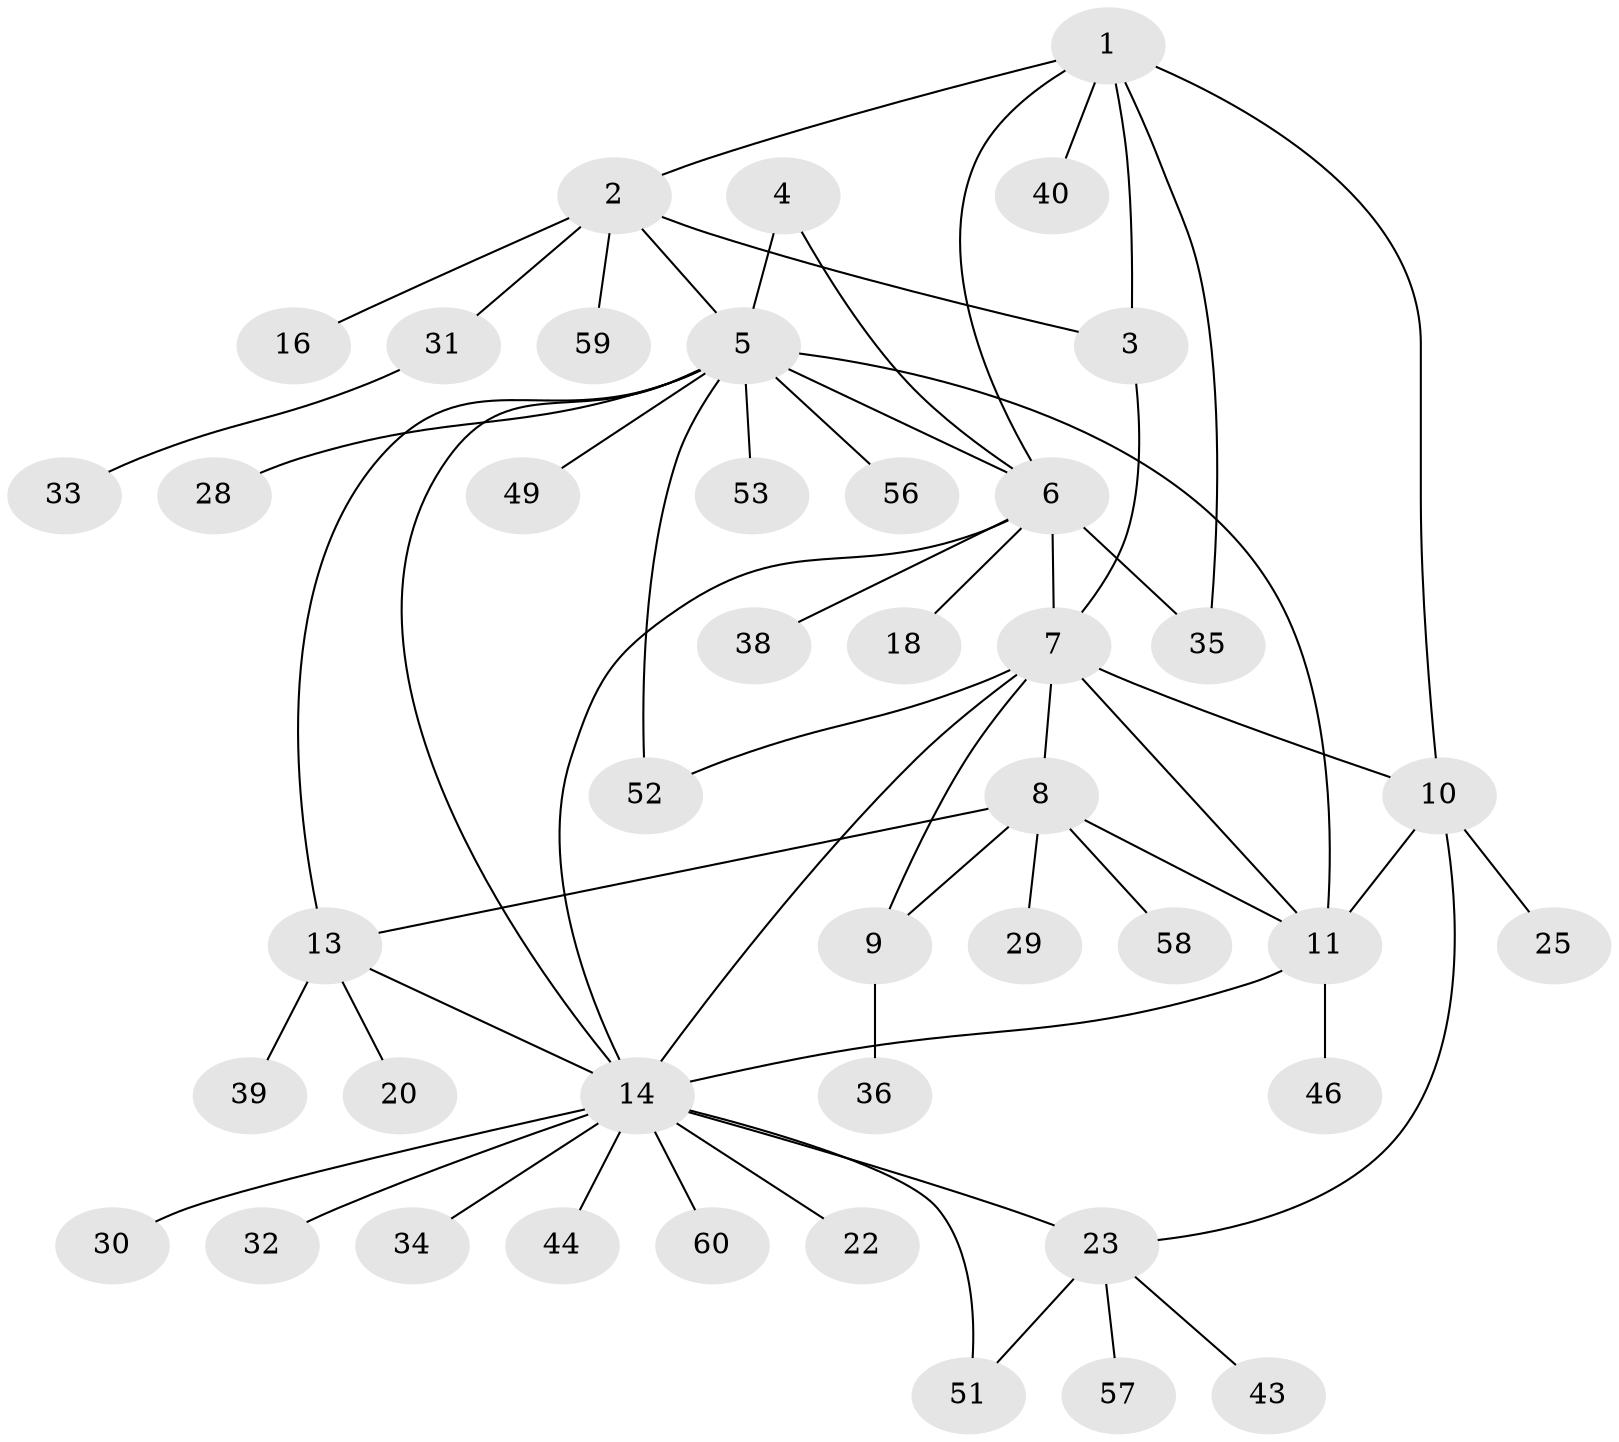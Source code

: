 // Generated by graph-tools (version 1.1) at 2025/52/02/27/25 19:52:16]
// undirected, 43 vertices, 60 edges
graph export_dot {
graph [start="1"]
  node [color=gray90,style=filled];
  1 [super="+19"];
  2 [super="+48"];
  3 [super="+24"];
  4;
  5 [super="+15"];
  6 [super="+37"];
  7 [super="+55"];
  8 [super="+17"];
  9 [super="+54"];
  10 [super="+12"];
  11 [super="+21"];
  13 [super="+27"];
  14 [super="+45"];
  16;
  18 [super="+26"];
  20;
  22;
  23 [super="+47"];
  25 [super="+41"];
  28;
  29;
  30;
  31;
  32;
  33 [super="+42"];
  34;
  35;
  36;
  38;
  39;
  40;
  43 [super="+50"];
  44;
  46;
  49;
  51;
  52;
  53;
  56;
  57;
  58;
  59;
  60;
  1 -- 2;
  1 -- 3;
  1 -- 6;
  1 -- 35;
  1 -- 40;
  1 -- 10;
  2 -- 3;
  2 -- 16;
  2 -- 31;
  2 -- 59;
  2 -- 5;
  3 -- 7;
  4 -- 5;
  4 -- 6;
  5 -- 6;
  5 -- 11;
  5 -- 28;
  5 -- 52;
  5 -- 53;
  5 -- 49;
  5 -- 56;
  5 -- 13;
  5 -- 14;
  6 -- 7;
  6 -- 18;
  6 -- 35;
  6 -- 38;
  6 -- 14;
  7 -- 8;
  7 -- 9;
  7 -- 14;
  7 -- 52;
  7 -- 10;
  7 -- 11;
  8 -- 9;
  8 -- 29;
  8 -- 58;
  8 -- 11;
  8 -- 13;
  9 -- 36;
  10 -- 11 [weight=2];
  10 -- 23;
  10 -- 25;
  11 -- 14;
  11 -- 46;
  13 -- 14;
  13 -- 20;
  13 -- 39;
  14 -- 22;
  14 -- 23 [weight=2];
  14 -- 30;
  14 -- 32;
  14 -- 34;
  14 -- 44;
  14 -- 51;
  14 -- 60;
  23 -- 43;
  23 -- 57;
  23 -- 51;
  31 -- 33;
}
